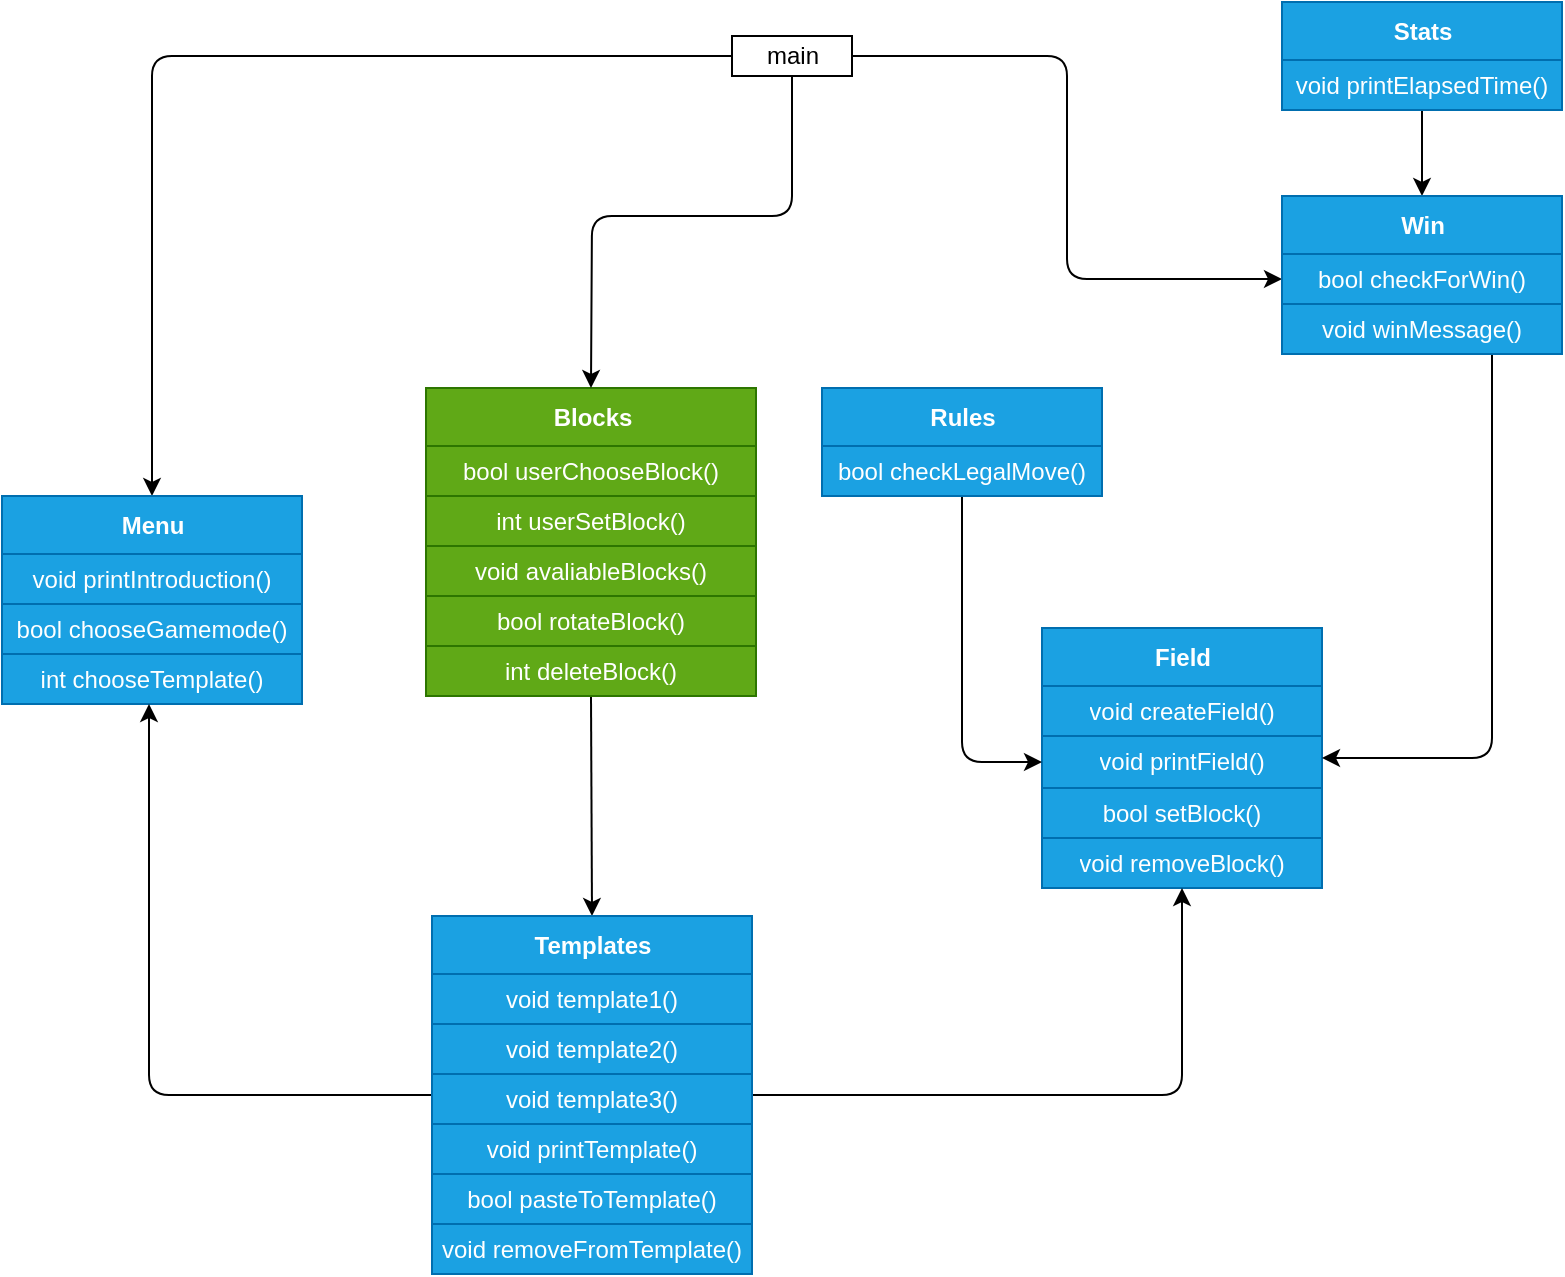 <mxfile>
    <diagram id="CTDKM3N9noExvLzHK5kU" name="Page-1">
        <mxGraphModel dx="1493" dy="1056" grid="1" gridSize="10" guides="1" tooltips="1" connect="1" arrows="1" fold="1" page="1" pageScale="1" pageWidth="827" pageHeight="1169" math="0" shadow="0">
            <root>
                <mxCell id="0"/>
                <mxCell id="1" parent="0"/>
                <mxCell id="94" style="edgeStyle=orthogonalEdgeStyle;html=1;exitX=0;exitY=0.5;exitDx=0;exitDy=0;" edge="1" parent="1" source="10" target="14">
                    <mxGeometry relative="1" as="geometry"/>
                </mxCell>
                <mxCell id="108" style="edgeStyle=orthogonalEdgeStyle;html=1;exitX=1;exitY=0.5;exitDx=0;exitDy=0;entryX=0;entryY=0.5;entryDx=0;entryDy=0;" edge="1" parent="1" source="10" target="105">
                    <mxGeometry relative="1" as="geometry"/>
                </mxCell>
                <mxCell id="10" value="main" style="html=1;" parent="1" vertex="1">
                    <mxGeometry x="395" y="40" width="60" height="20" as="geometry"/>
                </mxCell>
                <mxCell id="11" value="Field" style="swimlane;fontStyle=1;align=center;verticalAlign=middle;childLayout=stackLayout;horizontal=1;startSize=29;horizontalStack=0;resizeParent=1;resizeParentMax=0;resizeLast=0;collapsible=0;marginBottom=0;html=1;fillColor=#1ba1e2;fontColor=#ffffff;strokeColor=#006EAF;" parent="1" vertex="1">
                    <mxGeometry x="550" y="336" width="140" height="130" as="geometry"/>
                </mxCell>
                <mxCell id="13" value="void&amp;nbsp;createField()" style="text;html=1;strokeColor=#006EAF;fillColor=#1ba1e2;align=center;verticalAlign=middle;spacingLeft=4;spacingRight=4;overflow=hidden;rotatable=0;points=[[0,0.5],[1,0.5]];portConstraint=eastwest;fontColor=#ffffff;" parent="11" vertex="1">
                    <mxGeometry y="29" width="140" height="25" as="geometry"/>
                </mxCell>
                <mxCell id="85" value="void&amp;nbsp;printField()" style="text;html=1;strokeColor=#006EAF;fillColor=#1ba1e2;align=center;verticalAlign=middle;spacingLeft=4;spacingRight=4;overflow=hidden;rotatable=0;points=[[0,0.5],[1,0.5]];portConstraint=eastwest;fontColor=#ffffff;" vertex="1" parent="11">
                    <mxGeometry y="54" width="140" height="26" as="geometry"/>
                </mxCell>
                <mxCell id="86" value="bool setBlock()" style="text;html=1;strokeColor=#006EAF;fillColor=#1ba1e2;align=center;verticalAlign=middle;spacingLeft=4;spacingRight=4;overflow=hidden;rotatable=0;points=[[0,0.5],[1,0.5]];portConstraint=eastwest;fontColor=#ffffff;" vertex="1" parent="11">
                    <mxGeometry y="80" width="140" height="25" as="geometry"/>
                </mxCell>
                <mxCell id="87" value="void removeBlock()" style="text;html=1;strokeColor=#006EAF;fillColor=#1ba1e2;align=center;verticalAlign=middle;spacingLeft=4;spacingRight=4;overflow=hidden;rotatable=0;points=[[0,0.5],[1,0.5]];portConstraint=eastwest;fontColor=#ffffff;" vertex="1" parent="11">
                    <mxGeometry y="105" width="140" height="25" as="geometry"/>
                </mxCell>
                <mxCell id="14" value="Menu" style="swimlane;fontStyle=1;align=center;verticalAlign=middle;childLayout=stackLayout;horizontal=1;startSize=29;horizontalStack=0;resizeParent=1;resizeParentMax=0;resizeLast=0;collapsible=0;marginBottom=0;html=1;fillColor=#1ba1e2;fontColor=#ffffff;strokeColor=#006EAF;" parent="1" vertex="1">
                    <mxGeometry x="30" y="270" width="150" height="104" as="geometry"/>
                </mxCell>
                <mxCell id="15" value="void&amp;nbsp;printIntroduction()" style="text;html=1;strokeColor=#006EAF;fillColor=#1ba1e2;align=center;verticalAlign=middle;spacingLeft=4;spacingRight=4;overflow=hidden;rotatable=0;points=[[0,0.5],[1,0.5]];portConstraint=eastwest;fontColor=#ffffff;" parent="14" vertex="1">
                    <mxGeometry y="29" width="150" height="25" as="geometry"/>
                </mxCell>
                <mxCell id="16" value="bool chooseGamemode()" style="text;html=1;strokeColor=#006EAF;fillColor=#1ba1e2;align=center;verticalAlign=middle;spacingLeft=4;spacingRight=4;overflow=hidden;rotatable=0;points=[[0,0.5],[1,0.5]];portConstraint=eastwest;fontColor=#ffffff;" parent="14" vertex="1">
                    <mxGeometry y="54" width="150" height="25" as="geometry"/>
                </mxCell>
                <mxCell id="92" value="int chooseTemplate()" style="text;html=1;strokeColor=#006EAF;fillColor=#1ba1e2;align=center;verticalAlign=middle;spacingLeft=4;spacingRight=4;overflow=hidden;rotatable=0;points=[[0,0.5],[1,0.5]];portConstraint=eastwest;fontColor=#ffffff;" vertex="1" parent="14">
                    <mxGeometry y="79" width="150" height="25" as="geometry"/>
                </mxCell>
                <mxCell id="83" style="edgeStyle=none;html=1;exitX=0.5;exitY=1;exitDx=0;exitDy=0;entryX=0.5;entryY=0;entryDx=0;entryDy=0;" edge="1" parent="1" source="19" target="40">
                    <mxGeometry relative="1" as="geometry"/>
                </mxCell>
                <mxCell id="19" value="Blocks" style="swimlane;fontStyle=1;align=center;verticalAlign=middle;childLayout=stackLayout;horizontal=1;startSize=29;horizontalStack=0;resizeParent=1;resizeParentMax=0;resizeLast=0;collapsible=0;marginBottom=0;html=1;fillColor=#60a917;fontColor=#ffffff;strokeColor=#2D7600;" parent="1" vertex="1">
                    <mxGeometry x="242" y="216" width="165" height="154" as="geometry"/>
                </mxCell>
                <mxCell id="20" value="bool userChooseBlock()" style="text;html=1;strokeColor=#2D7600;fillColor=#60a917;align=center;verticalAlign=middle;spacingLeft=4;spacingRight=4;overflow=hidden;rotatable=0;points=[[0,0.5],[1,0.5]];portConstraint=eastwest;fontColor=#ffffff;" parent="19" vertex="1">
                    <mxGeometry y="29" width="165" height="25" as="geometry"/>
                </mxCell>
                <mxCell id="80" value="int userSetBlock()" style="text;html=1;strokeColor=#2D7600;fillColor=#60a917;align=center;verticalAlign=middle;spacingLeft=4;spacingRight=4;overflow=hidden;rotatable=0;points=[[0,0.5],[1,0.5]];portConstraint=eastwest;fontColor=#ffffff;" vertex="1" parent="19">
                    <mxGeometry y="54" width="165" height="25" as="geometry"/>
                </mxCell>
                <mxCell id="78" value="void&amp;nbsp;avaliableBlocks()" style="text;html=1;strokeColor=#2D7600;fillColor=#60a917;align=center;verticalAlign=middle;spacingLeft=4;spacingRight=4;overflow=hidden;rotatable=0;points=[[0,0.5],[1,0.5]];portConstraint=eastwest;fontColor=#ffffff;" vertex="1" parent="19">
                    <mxGeometry y="79" width="165" height="25" as="geometry"/>
                </mxCell>
                <mxCell id="79" value="bool rotateBlock()" style="text;html=1;strokeColor=#2D7600;fillColor=#60a917;align=center;verticalAlign=middle;spacingLeft=4;spacingRight=4;overflow=hidden;rotatable=0;points=[[0,0.5],[1,0.5]];portConstraint=eastwest;fontColor=#ffffff;" vertex="1" parent="19">
                    <mxGeometry y="104" width="165" height="25" as="geometry"/>
                </mxCell>
                <mxCell id="81" value="int deleteBlock()" style="text;html=1;strokeColor=#2D7600;fillColor=#60a917;align=center;verticalAlign=middle;spacingLeft=4;spacingRight=4;overflow=hidden;rotatable=0;points=[[0,0.5],[1,0.5]];portConstraint=eastwest;fontColor=#ffffff;" vertex="1" parent="19">
                    <mxGeometry y="129" width="165" height="25" as="geometry"/>
                </mxCell>
                <mxCell id="22" style="edgeStyle=none;html=1;entryX=0.5;entryY=0;entryDx=0;entryDy=0;exitX=0.5;exitY=1;exitDx=0;exitDy=0;" parent="1" source="10" target="19" edge="1">
                    <mxGeometry relative="1" as="geometry">
                        <Array as="points">
                            <mxPoint x="425" y="130"/>
                            <mxPoint x="325" y="130"/>
                        </Array>
                        <mxPoint x="400" y="60" as="sourcePoint"/>
                    </mxGeometry>
                </mxCell>
                <mxCell id="90" style="edgeStyle=orthogonalEdgeStyle;html=1;exitX=1;exitY=0.5;exitDx=0;exitDy=0;entryX=0.5;entryY=1;entryDx=0;entryDy=0;" edge="1" parent="1" source="40" target="11">
                    <mxGeometry relative="1" as="geometry"/>
                </mxCell>
                <mxCell id="93" style="edgeStyle=orthogonalEdgeStyle;html=1;exitX=0;exitY=0.5;exitDx=0;exitDy=0;entryX=0.49;entryY=1;entryDx=0;entryDy=0;entryPerimeter=0;" edge="1" parent="1" source="40" target="92">
                    <mxGeometry relative="1" as="geometry"/>
                </mxCell>
                <mxCell id="40" value="Templates" style="swimlane;fontStyle=1;align=center;verticalAlign=middle;childLayout=stackLayout;horizontal=1;startSize=29;horizontalStack=0;resizeParent=1;resizeParentMax=0;resizeLast=0;collapsible=0;marginBottom=0;html=1;fillColor=#1ba1e2;fontColor=#ffffff;strokeColor=#006EAF;" parent="1" vertex="1">
                    <mxGeometry x="245" y="480" width="160" height="179" as="geometry"/>
                </mxCell>
                <mxCell id="41" value="void template1()" style="text;html=1;strokeColor=#006EAF;fillColor=#1ba1e2;align=center;verticalAlign=middle;spacingLeft=4;spacingRight=4;overflow=hidden;rotatable=0;points=[[0,0.5],[1,0.5]];portConstraint=eastwest;fontColor=#ffffff;" parent="40" vertex="1">
                    <mxGeometry y="29" width="160" height="25" as="geometry"/>
                </mxCell>
                <mxCell id="42" value="void&amp;nbsp;template2()" style="text;html=1;strokeColor=#006EAF;fillColor=#1ba1e2;align=center;verticalAlign=middle;spacingLeft=4;spacingRight=4;overflow=hidden;rotatable=0;points=[[0,0.5],[1,0.5]];portConstraint=eastwest;fontColor=#ffffff;" parent="40" vertex="1">
                    <mxGeometry y="54" width="160" height="25" as="geometry"/>
                </mxCell>
                <mxCell id="110" value="void&amp;nbsp;template3()" style="text;html=1;strokeColor=#006EAF;fillColor=#1ba1e2;align=center;verticalAlign=middle;spacingLeft=4;spacingRight=4;overflow=hidden;rotatable=0;points=[[0,0.5],[1,0.5]];portConstraint=eastwest;fontColor=#ffffff;" vertex="1" parent="40">
                    <mxGeometry y="79" width="160" height="25" as="geometry"/>
                </mxCell>
                <mxCell id="111" value="void&amp;nbsp;printTemplate()" style="text;html=1;strokeColor=#006EAF;fillColor=#1ba1e2;align=center;verticalAlign=middle;spacingLeft=4;spacingRight=4;overflow=hidden;rotatable=0;points=[[0,0.5],[1,0.5]];portConstraint=eastwest;fontColor=#ffffff;" vertex="1" parent="40">
                    <mxGeometry y="104" width="160" height="25" as="geometry"/>
                </mxCell>
                <mxCell id="112" value="bool pasteToTemplate()" style="text;html=1;strokeColor=#006EAF;fillColor=#1ba1e2;align=center;verticalAlign=middle;spacingLeft=4;spacingRight=4;overflow=hidden;rotatable=0;points=[[0,0.5],[1,0.5]];portConstraint=eastwest;fontColor=#ffffff;" vertex="1" parent="40">
                    <mxGeometry y="129" width="160" height="25" as="geometry"/>
                </mxCell>
                <mxCell id="113" value="void&amp;nbsp;removeFromTemplate()" style="text;html=1;strokeColor=#006EAF;fillColor=#1ba1e2;align=center;verticalAlign=middle;spacingLeft=4;spacingRight=4;overflow=hidden;rotatable=0;points=[[0,0.5],[1,0.5]];portConstraint=eastwest;fontColor=#ffffff;" vertex="1" parent="40">
                    <mxGeometry y="154" width="160" height="25" as="geometry"/>
                </mxCell>
                <mxCell id="91" style="edgeStyle=orthogonalEdgeStyle;html=1;exitX=0.5;exitY=1;exitDx=0;exitDy=0;entryX=0;entryY=0.5;entryDx=0;entryDy=0;" edge="1" parent="1" source="65" target="85">
                    <mxGeometry relative="1" as="geometry"/>
                </mxCell>
                <mxCell id="65" value="Rules" style="swimlane;fontStyle=1;align=center;verticalAlign=middle;childLayout=stackLayout;horizontal=1;startSize=29;horizontalStack=0;resizeParent=1;resizeParentMax=0;resizeLast=0;collapsible=0;marginBottom=0;html=1;fillColor=#1ba1e2;fontColor=#ffffff;strokeColor=#006EAF;" parent="1" vertex="1">
                    <mxGeometry x="440" y="216" width="140" height="54" as="geometry"/>
                </mxCell>
                <mxCell id="66" value="bool checkLegalMove()" style="text;html=1;strokeColor=#006EAF;fillColor=#1ba1e2;align=center;verticalAlign=middle;spacingLeft=4;spacingRight=4;overflow=hidden;rotatable=0;points=[[0,0.5],[1,0.5]];portConstraint=eastwest;fontColor=#ffffff;" parent="65" vertex="1">
                    <mxGeometry y="29" width="140" height="25" as="geometry"/>
                </mxCell>
                <mxCell id="109" style="edgeStyle=orthogonalEdgeStyle;html=1;exitX=0.5;exitY=1;exitDx=0;exitDy=0;" edge="1" parent="1" source="100" target="104">
                    <mxGeometry relative="1" as="geometry"/>
                </mxCell>
                <mxCell id="100" value="Stats" style="swimlane;fontStyle=1;align=center;verticalAlign=middle;childLayout=stackLayout;horizontal=1;startSize=29;horizontalStack=0;resizeParent=1;resizeParentMax=0;resizeLast=0;collapsible=0;marginBottom=0;html=1;fillColor=#1ba1e2;fontColor=#ffffff;strokeColor=#006EAF;" vertex="1" parent="1">
                    <mxGeometry x="670" y="23" width="140" height="54" as="geometry"/>
                </mxCell>
                <mxCell id="101" value="void&amp;nbsp;printElapsedTime()" style="text;html=1;strokeColor=#006EAF;fillColor=#1ba1e2;align=center;verticalAlign=middle;spacingLeft=4;spacingRight=4;overflow=hidden;rotatable=0;points=[[0,0.5],[1,0.5]];portConstraint=eastwest;fontColor=#ffffff;" vertex="1" parent="100">
                    <mxGeometry y="29" width="140" height="25" as="geometry"/>
                </mxCell>
                <mxCell id="107" style="edgeStyle=orthogonalEdgeStyle;html=1;exitX=0.75;exitY=1;exitDx=0;exitDy=0;entryX=1;entryY=0.5;entryDx=0;entryDy=0;" edge="1" parent="1" source="104" target="11">
                    <mxGeometry relative="1" as="geometry"/>
                </mxCell>
                <mxCell id="104" value="Win" style="swimlane;fontStyle=1;align=center;verticalAlign=middle;childLayout=stackLayout;horizontal=1;startSize=29;horizontalStack=0;resizeParent=1;resizeParentMax=0;resizeLast=0;collapsible=0;marginBottom=0;html=1;fillColor=#1ba1e2;fontColor=#ffffff;strokeColor=#006EAF;" vertex="1" parent="1">
                    <mxGeometry x="670" y="120" width="140" height="79" as="geometry"/>
                </mxCell>
                <mxCell id="105" value="bool checkForWin()" style="text;html=1;strokeColor=#006EAF;fillColor=#1ba1e2;align=center;verticalAlign=middle;spacingLeft=4;spacingRight=4;overflow=hidden;rotatable=0;points=[[0,0.5],[1,0.5]];portConstraint=eastwest;fontColor=#ffffff;" vertex="1" parent="104">
                    <mxGeometry y="29" width="140" height="25" as="geometry"/>
                </mxCell>
                <mxCell id="106" value="void&amp;nbsp;winMessage()" style="text;html=1;strokeColor=#006EAF;fillColor=#1ba1e2;align=center;verticalAlign=middle;spacingLeft=4;spacingRight=4;overflow=hidden;rotatable=0;points=[[0,0.5],[1,0.5]];portConstraint=eastwest;fontColor=#ffffff;" vertex="1" parent="104">
                    <mxGeometry y="54" width="140" height="25" as="geometry"/>
                </mxCell>
            </root>
        </mxGraphModel>
    </diagram>
</mxfile>
